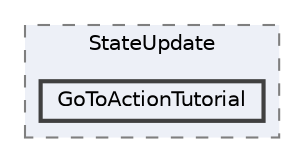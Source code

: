 digraph "201_Lobby_Common/Manager/LobbyState/StateUpdate/GoToActionTutorial"
{
 // LATEX_PDF_SIZE
  bgcolor="transparent";
  edge [fontname=Helvetica,fontsize=10,labelfontname=Helvetica,labelfontsize=10];
  node [fontname=Helvetica,fontsize=10,shape=box,height=0.2,width=0.4];
  compound=true
  subgraph clusterdir_df26305ac52ff7e5b9705e26955ea68d {
    graph [ bgcolor="#edf0f7", pencolor="grey50", label="StateUpdate", fontname=Helvetica,fontsize=10 style="filled,dashed", URL="dir_df26305ac52ff7e5b9705e26955ea68d.html",tooltip=""]
  dir_9ae6f8cbd5f1140599492bba16d61172 [label="GoToActionTutorial", fillcolor="#edf0f7", color="grey25", style="filled,bold", URL="dir_9ae6f8cbd5f1140599492bba16d61172.html",tooltip=""];
  }
}
